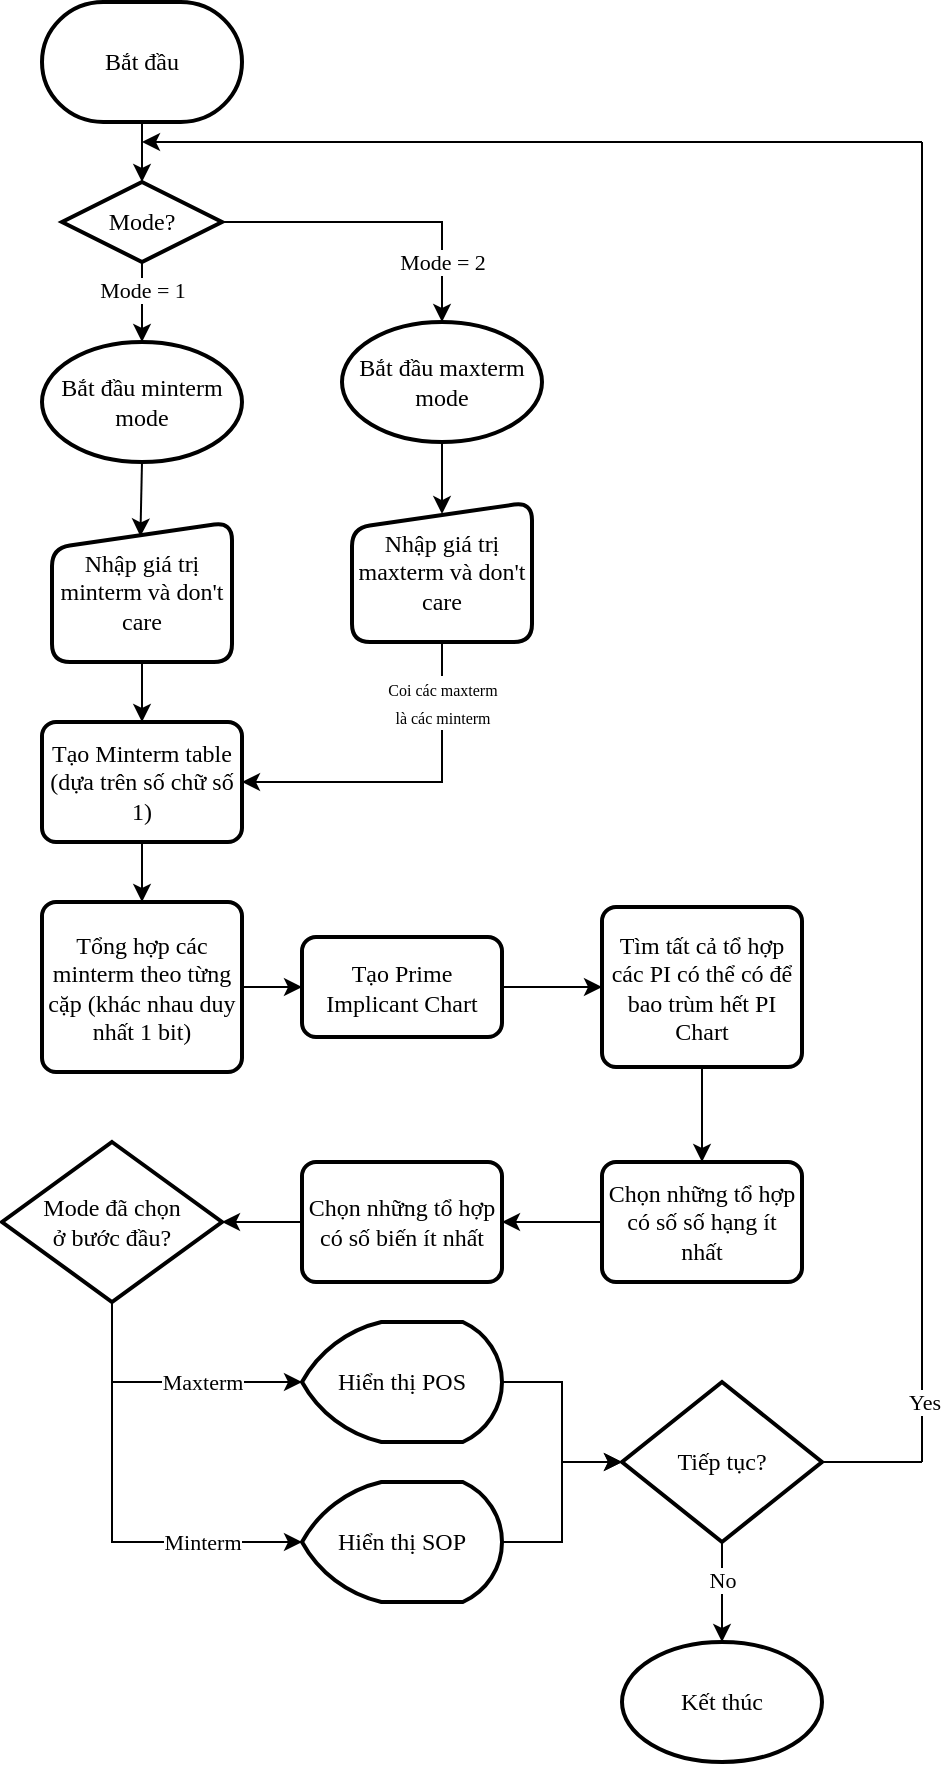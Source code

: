 <mxfile version="13.10.4" type="github">
  <diagram id="C5RBs43oDa-KdzZeNtuy" name="Page-1">
    <mxGraphModel dx="1390" dy="735" grid="1" gridSize="10" guides="1" tooltips="1" connect="1" arrows="1" fold="1" page="1" pageScale="1" pageWidth="1169" pageHeight="827" math="0" shadow="0">
      <root>
        <mxCell id="WIyWlLk6GJQsqaUBKTNV-0" />
        <mxCell id="WIyWlLk6GJQsqaUBKTNV-1" parent="WIyWlLk6GJQsqaUBKTNV-0" />
        <mxCell id="gtXkjOMgRq_pGG1nYrA1-28" style="edgeStyle=orthogonalEdgeStyle;rounded=0;orthogonalLoop=1;jettySize=auto;html=1;entryX=0.5;entryY=0;entryDx=0;entryDy=0;entryPerimeter=0;fontFamily=Verdana;" edge="1" parent="WIyWlLk6GJQsqaUBKTNV-1" source="gtXkjOMgRq_pGG1nYrA1-10" target="gtXkjOMgRq_pGG1nYrA1-11">
          <mxGeometry relative="1" as="geometry" />
        </mxCell>
        <mxCell id="gtXkjOMgRq_pGG1nYrA1-10" value="Bắt đầu" style="strokeWidth=2;html=1;shape=mxgraph.flowchart.terminator;whiteSpace=wrap;fontFamily=Verdana;" vertex="1" parent="WIyWlLk6GJQsqaUBKTNV-1">
          <mxGeometry x="370" y="70" width="100" height="60" as="geometry" />
        </mxCell>
        <mxCell id="gtXkjOMgRq_pGG1nYrA1-31" style="edgeStyle=orthogonalEdgeStyle;rounded=0;orthogonalLoop=1;jettySize=auto;html=1;exitX=0.5;exitY=1;exitDx=0;exitDy=0;exitPerimeter=0;entryX=0.5;entryY=0;entryDx=0;entryDy=0;entryPerimeter=0;fontFamily=Verdana;" edge="1" parent="WIyWlLk6GJQsqaUBKTNV-1" source="gtXkjOMgRq_pGG1nYrA1-11" target="gtXkjOMgRq_pGG1nYrA1-13">
          <mxGeometry relative="1" as="geometry" />
        </mxCell>
        <mxCell id="gtXkjOMgRq_pGG1nYrA1-51" value="Mode = 1" style="edgeLabel;html=1;align=center;verticalAlign=middle;resizable=0;points=[];fontFamily=Verdana;" vertex="1" connectable="0" parent="gtXkjOMgRq_pGG1nYrA1-31">
          <mxGeometry x="-0.317" relative="1" as="geometry">
            <mxPoint as="offset" />
          </mxGeometry>
        </mxCell>
        <mxCell id="gtXkjOMgRq_pGG1nYrA1-32" style="edgeStyle=orthogonalEdgeStyle;rounded=0;orthogonalLoop=1;jettySize=auto;html=1;exitX=1;exitY=0.5;exitDx=0;exitDy=0;exitPerimeter=0;entryX=0.5;entryY=0;entryDx=0;entryDy=0;entryPerimeter=0;fontFamily=Verdana;" edge="1" parent="WIyWlLk6GJQsqaUBKTNV-1" source="gtXkjOMgRq_pGG1nYrA1-11" target="gtXkjOMgRq_pGG1nYrA1-26">
          <mxGeometry relative="1" as="geometry" />
        </mxCell>
        <mxCell id="gtXkjOMgRq_pGG1nYrA1-52" value="Mode = 2" style="edgeLabel;html=1;align=center;verticalAlign=middle;resizable=0;points=[];fontFamily=Verdana;" vertex="1" connectable="0" parent="gtXkjOMgRq_pGG1nYrA1-32">
          <mxGeometry x="-0.125" y="1" relative="1" as="geometry">
            <mxPoint x="40" y="21" as="offset" />
          </mxGeometry>
        </mxCell>
        <mxCell id="gtXkjOMgRq_pGG1nYrA1-11" value="&lt;div&gt;Mode?&lt;/div&gt;" style="strokeWidth=2;html=1;shape=mxgraph.flowchart.decision;whiteSpace=wrap;fontFamily=Verdana;" vertex="1" parent="WIyWlLk6GJQsqaUBKTNV-1">
          <mxGeometry x="380" y="160" width="80" height="40" as="geometry" />
        </mxCell>
        <mxCell id="gtXkjOMgRq_pGG1nYrA1-33" style="edgeStyle=orthogonalEdgeStyle;rounded=0;orthogonalLoop=1;jettySize=auto;html=1;exitX=0.5;exitY=1;exitDx=0;exitDy=0;exitPerimeter=0;entryX=0.491;entryY=0.103;entryDx=0;entryDy=0;entryPerimeter=0;fontFamily=Verdana;" edge="1" parent="WIyWlLk6GJQsqaUBKTNV-1" source="gtXkjOMgRq_pGG1nYrA1-13" target="gtXkjOMgRq_pGG1nYrA1-15">
          <mxGeometry relative="1" as="geometry" />
        </mxCell>
        <mxCell id="gtXkjOMgRq_pGG1nYrA1-13" value="Bắt đầu minterm mode" style="strokeWidth=2;html=1;shape=mxgraph.flowchart.start_1;whiteSpace=wrap;fontFamily=Verdana;" vertex="1" parent="WIyWlLk6GJQsqaUBKTNV-1">
          <mxGeometry x="370" y="240" width="100" height="60" as="geometry" />
        </mxCell>
        <mxCell id="gtXkjOMgRq_pGG1nYrA1-35" value="" style="edgeStyle=orthogonalEdgeStyle;rounded=0;orthogonalLoop=1;jettySize=auto;html=1;fontFamily=Verdana;" edge="1" parent="WIyWlLk6GJQsqaUBKTNV-1" source="gtXkjOMgRq_pGG1nYrA1-15" target="gtXkjOMgRq_pGG1nYrA1-17">
          <mxGeometry relative="1" as="geometry" />
        </mxCell>
        <mxCell id="gtXkjOMgRq_pGG1nYrA1-15" value="Nhập giá trị minterm và don&#39;t care" style="html=1;strokeWidth=2;shape=manualInput;whiteSpace=wrap;rounded=1;size=13;arcSize=18;fontFamily=Verdana;" vertex="1" parent="WIyWlLk6GJQsqaUBKTNV-1">
          <mxGeometry x="375" y="330" width="90" height="70" as="geometry" />
        </mxCell>
        <mxCell id="gtXkjOMgRq_pGG1nYrA1-38" value="" style="edgeStyle=orthogonalEdgeStyle;rounded=0;orthogonalLoop=1;jettySize=auto;html=1;fontFamily=Verdana;" edge="1" parent="WIyWlLk6GJQsqaUBKTNV-1" source="gtXkjOMgRq_pGG1nYrA1-17" target="gtXkjOMgRq_pGG1nYrA1-19">
          <mxGeometry relative="1" as="geometry" />
        </mxCell>
        <mxCell id="gtXkjOMgRq_pGG1nYrA1-17" value="Tạo Minterm table (dựa trên số chữ số 1)" style="rounded=1;whiteSpace=wrap;html=1;absoluteArcSize=1;arcSize=14;strokeWidth=2;fontFamily=Verdana;" vertex="1" parent="WIyWlLk6GJQsqaUBKTNV-1">
          <mxGeometry x="370" y="430" width="100" height="60" as="geometry" />
        </mxCell>
        <mxCell id="gtXkjOMgRq_pGG1nYrA1-47" style="edgeStyle=orthogonalEdgeStyle;rounded=0;orthogonalLoop=1;jettySize=auto;html=1;entryX=0;entryY=0.5;entryDx=0;entryDy=0;fontFamily=Verdana;" edge="1" parent="WIyWlLk6GJQsqaUBKTNV-1" source="gtXkjOMgRq_pGG1nYrA1-18" target="gtXkjOMgRq_pGG1nYrA1-20">
          <mxGeometry relative="1" as="geometry" />
        </mxCell>
        <mxCell id="gtXkjOMgRq_pGG1nYrA1-18" value="Tạo Prime Implicant Chart" style="rounded=1;whiteSpace=wrap;html=1;absoluteArcSize=1;arcSize=14;strokeWidth=2;fontFamily=Verdana;" vertex="1" parent="WIyWlLk6GJQsqaUBKTNV-1">
          <mxGeometry x="500" y="537.5" width="100" height="50" as="geometry" />
        </mxCell>
        <mxCell id="gtXkjOMgRq_pGG1nYrA1-46" style="edgeStyle=orthogonalEdgeStyle;rounded=0;orthogonalLoop=1;jettySize=auto;html=1;entryX=0;entryY=0.5;entryDx=0;entryDy=0;fontFamily=Verdana;" edge="1" parent="WIyWlLk6GJQsqaUBKTNV-1" source="gtXkjOMgRq_pGG1nYrA1-19" target="gtXkjOMgRq_pGG1nYrA1-18">
          <mxGeometry relative="1" as="geometry" />
        </mxCell>
        <mxCell id="gtXkjOMgRq_pGG1nYrA1-19" value="Tổng hợp các minterm theo từng cặp (khác nhau duy nhất 1 bit)" style="rounded=1;whiteSpace=wrap;html=1;absoluteArcSize=1;arcSize=14;strokeWidth=2;fontFamily=Verdana;" vertex="1" parent="WIyWlLk6GJQsqaUBKTNV-1">
          <mxGeometry x="370" y="520" width="100" height="85" as="geometry" />
        </mxCell>
        <mxCell id="gtXkjOMgRq_pGG1nYrA1-48" style="edgeStyle=orthogonalEdgeStyle;rounded=0;orthogonalLoop=1;jettySize=auto;html=1;entryX=0.5;entryY=0;entryDx=0;entryDy=0;fontFamily=Verdana;" edge="1" parent="WIyWlLk6GJQsqaUBKTNV-1" source="gtXkjOMgRq_pGG1nYrA1-20" target="gtXkjOMgRq_pGG1nYrA1-21">
          <mxGeometry relative="1" as="geometry" />
        </mxCell>
        <mxCell id="gtXkjOMgRq_pGG1nYrA1-20" value="Tìm tất cả tổ hợp các PI có thể có để bao trùm hết PI Chart" style="rounded=1;whiteSpace=wrap;html=1;absoluteArcSize=1;arcSize=14;strokeWidth=2;fontFamily=Verdana;" vertex="1" parent="WIyWlLk6GJQsqaUBKTNV-1">
          <mxGeometry x="650" y="522.5" width="100" height="80" as="geometry" />
        </mxCell>
        <mxCell id="gtXkjOMgRq_pGG1nYrA1-49" style="edgeStyle=orthogonalEdgeStyle;rounded=0;orthogonalLoop=1;jettySize=auto;html=1;entryX=1;entryY=0.5;entryDx=0;entryDy=0;fontFamily=Verdana;" edge="1" parent="WIyWlLk6GJQsqaUBKTNV-1" source="gtXkjOMgRq_pGG1nYrA1-21" target="gtXkjOMgRq_pGG1nYrA1-22">
          <mxGeometry relative="1" as="geometry" />
        </mxCell>
        <mxCell id="gtXkjOMgRq_pGG1nYrA1-21" value="Chọn những tổ hợp có số số hạng ít nhất" style="rounded=1;whiteSpace=wrap;html=1;absoluteArcSize=1;arcSize=14;strokeWidth=2;fontFamily=Verdana;" vertex="1" parent="WIyWlLk6GJQsqaUBKTNV-1">
          <mxGeometry x="650" y="650" width="100" height="60" as="geometry" />
        </mxCell>
        <mxCell id="gtXkjOMgRq_pGG1nYrA1-53" style="edgeStyle=orthogonalEdgeStyle;rounded=0;orthogonalLoop=1;jettySize=auto;html=1;entryX=1;entryY=0.5;entryDx=0;entryDy=0;entryPerimeter=0;fontFamily=Verdana;" edge="1" parent="WIyWlLk6GJQsqaUBKTNV-1" source="gtXkjOMgRq_pGG1nYrA1-22" target="gtXkjOMgRq_pGG1nYrA1-23">
          <mxGeometry relative="1" as="geometry" />
        </mxCell>
        <mxCell id="gtXkjOMgRq_pGG1nYrA1-22" value="Chọn những tổ hợp có số biến ít nhất" style="rounded=1;whiteSpace=wrap;html=1;absoluteArcSize=1;arcSize=14;strokeWidth=2;fontFamily=Verdana;" vertex="1" parent="WIyWlLk6GJQsqaUBKTNV-1">
          <mxGeometry x="500" y="650" width="100" height="60" as="geometry" />
        </mxCell>
        <mxCell id="gtXkjOMgRq_pGG1nYrA1-55" value="Maxterm" style="edgeStyle=orthogonalEdgeStyle;rounded=0;orthogonalLoop=1;jettySize=auto;html=1;entryX=0;entryY=0.5;entryDx=0;entryDy=0;entryPerimeter=0;fontFamily=Verdana;" edge="1" parent="WIyWlLk6GJQsqaUBKTNV-1" source="gtXkjOMgRq_pGG1nYrA1-23" target="gtXkjOMgRq_pGG1nYrA1-25">
          <mxGeometry x="0.259" relative="1" as="geometry">
            <Array as="points">
              <mxPoint x="405" y="760" />
            </Array>
            <mxPoint as="offset" />
          </mxGeometry>
        </mxCell>
        <mxCell id="gtXkjOMgRq_pGG1nYrA1-56" style="edgeStyle=orthogonalEdgeStyle;rounded=0;orthogonalLoop=1;jettySize=auto;html=1;entryX=0;entryY=0.5;entryDx=0;entryDy=0;entryPerimeter=0;fontFamily=Verdana;" edge="1" parent="WIyWlLk6GJQsqaUBKTNV-1" source="gtXkjOMgRq_pGG1nYrA1-23" target="gtXkjOMgRq_pGG1nYrA1-24">
          <mxGeometry relative="1" as="geometry">
            <Array as="points">
              <mxPoint x="405" y="840" />
            </Array>
          </mxGeometry>
        </mxCell>
        <mxCell id="gtXkjOMgRq_pGG1nYrA1-57" value="Minterm" style="edgeLabel;html=1;align=center;verticalAlign=middle;resizable=0;points=[];fontFamily=Verdana;" vertex="1" connectable="0" parent="gtXkjOMgRq_pGG1nYrA1-56">
          <mxGeometry x="0.336" y="-1" relative="1" as="geometry">
            <mxPoint x="21.59" y="-1.03" as="offset" />
          </mxGeometry>
        </mxCell>
        <mxCell id="gtXkjOMgRq_pGG1nYrA1-23" value="&lt;div&gt;Mode đã chọn&lt;/div&gt;&lt;div&gt; ở bước đầu?&lt;/div&gt;" style="strokeWidth=2;html=1;shape=mxgraph.flowchart.decision;whiteSpace=wrap;fontFamily=Verdana;" vertex="1" parent="WIyWlLk6GJQsqaUBKTNV-1">
          <mxGeometry x="350" y="640" width="110" height="80" as="geometry" />
        </mxCell>
        <mxCell id="gtXkjOMgRq_pGG1nYrA1-60" style="edgeStyle=orthogonalEdgeStyle;rounded=0;orthogonalLoop=1;jettySize=auto;html=1;entryX=0;entryY=0.5;entryDx=0;entryDy=0;entryPerimeter=0;fontFamily=Verdana;" edge="1" parent="WIyWlLk6GJQsqaUBKTNV-1" source="gtXkjOMgRq_pGG1nYrA1-24" target="gtXkjOMgRq_pGG1nYrA1-58">
          <mxGeometry relative="1" as="geometry" />
        </mxCell>
        <mxCell id="gtXkjOMgRq_pGG1nYrA1-24" value="Hiển thị SOP" style="strokeWidth=2;html=1;shape=mxgraph.flowchart.display;whiteSpace=wrap;fontFamily=Verdana;" vertex="1" parent="WIyWlLk6GJQsqaUBKTNV-1">
          <mxGeometry x="500" y="810" width="100" height="60" as="geometry" />
        </mxCell>
        <mxCell id="gtXkjOMgRq_pGG1nYrA1-59" style="edgeStyle=orthogonalEdgeStyle;rounded=0;orthogonalLoop=1;jettySize=auto;html=1;entryX=0;entryY=0.5;entryDx=0;entryDy=0;entryPerimeter=0;fontFamily=Verdana;" edge="1" parent="WIyWlLk6GJQsqaUBKTNV-1" source="gtXkjOMgRq_pGG1nYrA1-25" target="gtXkjOMgRq_pGG1nYrA1-58">
          <mxGeometry relative="1" as="geometry" />
        </mxCell>
        <mxCell id="gtXkjOMgRq_pGG1nYrA1-25" value="Hiển thị POS" style="strokeWidth=2;html=1;shape=mxgraph.flowchart.display;whiteSpace=wrap;fontFamily=Verdana;" vertex="1" parent="WIyWlLk6GJQsqaUBKTNV-1">
          <mxGeometry x="500" y="730" width="100" height="60" as="geometry" />
        </mxCell>
        <mxCell id="gtXkjOMgRq_pGG1nYrA1-34" value="" style="edgeStyle=orthogonalEdgeStyle;rounded=0;orthogonalLoop=1;jettySize=auto;html=1;fontFamily=Verdana;entryX=0.5;entryY=0.086;entryDx=0;entryDy=0;entryPerimeter=0;" edge="1" parent="WIyWlLk6GJQsqaUBKTNV-1" source="gtXkjOMgRq_pGG1nYrA1-26" target="gtXkjOMgRq_pGG1nYrA1-27">
          <mxGeometry relative="1" as="geometry" />
        </mxCell>
        <mxCell id="gtXkjOMgRq_pGG1nYrA1-26" value="Bắt đầu maxterm mode" style="strokeWidth=2;html=1;shape=mxgraph.flowchart.start_1;whiteSpace=wrap;fontFamily=Verdana;" vertex="1" parent="WIyWlLk6GJQsqaUBKTNV-1">
          <mxGeometry x="520" y="230" width="100" height="60" as="geometry" />
        </mxCell>
        <mxCell id="gtXkjOMgRq_pGG1nYrA1-37" value="&lt;div&gt;&lt;font style=&quot;font-size: 8px&quot;&gt;Coi các maxterm &lt;br&gt;&lt;/font&gt;&lt;/div&gt;&lt;div&gt;&lt;font style=&quot;font-size: 8px&quot;&gt;là các minterm&lt;/font&gt;&lt;/div&gt;" style="edgeStyle=orthogonalEdgeStyle;rounded=0;orthogonalLoop=1;jettySize=auto;html=1;entryX=1;entryY=0.5;entryDx=0;entryDy=0;fontFamily=Verdana;exitX=0.5;exitY=1;exitDx=0;exitDy=0;" edge="1" parent="WIyWlLk6GJQsqaUBKTNV-1" source="gtXkjOMgRq_pGG1nYrA1-27" target="gtXkjOMgRq_pGG1nYrA1-17">
          <mxGeometry x="-0.647" relative="1" as="geometry">
            <Array as="points">
              <mxPoint x="570" y="460" />
            </Array>
            <mxPoint as="offset" />
          </mxGeometry>
        </mxCell>
        <mxCell id="gtXkjOMgRq_pGG1nYrA1-27" value="Nhập giá trị maxterm và don&#39;t care" style="html=1;strokeWidth=2;shape=manualInput;whiteSpace=wrap;rounded=1;size=13;arcSize=18;fontFamily=Verdana;" vertex="1" parent="WIyWlLk6GJQsqaUBKTNV-1">
          <mxGeometry x="525" y="320" width="90" height="70" as="geometry" />
        </mxCell>
        <mxCell id="gtXkjOMgRq_pGG1nYrA1-68" style="edgeStyle=orthogonalEdgeStyle;rounded=0;orthogonalLoop=1;jettySize=auto;html=1;entryX=0.5;entryY=0;entryDx=0;entryDy=0;entryPerimeter=0;fontFamily=Verdana;" edge="1" parent="WIyWlLk6GJQsqaUBKTNV-1" source="gtXkjOMgRq_pGG1nYrA1-58" target="gtXkjOMgRq_pGG1nYrA1-67">
          <mxGeometry relative="1" as="geometry" />
        </mxCell>
        <mxCell id="gtXkjOMgRq_pGG1nYrA1-69" value="No" style="edgeLabel;html=1;align=center;verticalAlign=middle;resizable=0;points=[];fontFamily=Verdana;" vertex="1" connectable="0" parent="gtXkjOMgRq_pGG1nYrA1-68">
          <mxGeometry x="-0.233" y="1" relative="1" as="geometry">
            <mxPoint x="-1" as="offset" />
          </mxGeometry>
        </mxCell>
        <mxCell id="gtXkjOMgRq_pGG1nYrA1-58" value="Tiếp tục?" style="strokeWidth=2;html=1;shape=mxgraph.flowchart.decision;whiteSpace=wrap;fontFamily=Verdana;" vertex="1" parent="WIyWlLk6GJQsqaUBKTNV-1">
          <mxGeometry x="660" y="760" width="100" height="80" as="geometry" />
        </mxCell>
        <mxCell id="gtXkjOMgRq_pGG1nYrA1-63" value="" style="endArrow=classic;html=1;fontFamily=Verdana;" edge="1" parent="WIyWlLk6GJQsqaUBKTNV-1">
          <mxGeometry width="50" height="50" relative="1" as="geometry">
            <mxPoint x="810" y="140" as="sourcePoint" />
            <mxPoint x="420" y="140" as="targetPoint" />
          </mxGeometry>
        </mxCell>
        <mxCell id="gtXkjOMgRq_pGG1nYrA1-64" value="" style="endArrow=none;html=1;fontFamily=Verdana;" edge="1" parent="WIyWlLk6GJQsqaUBKTNV-1">
          <mxGeometry width="50" height="50" relative="1" as="geometry">
            <mxPoint x="810" y="800" as="sourcePoint" />
            <mxPoint x="810" y="140" as="targetPoint" />
          </mxGeometry>
        </mxCell>
        <mxCell id="gtXkjOMgRq_pGG1nYrA1-66" value="Yes" style="edgeLabel;html=1;align=center;verticalAlign=middle;resizable=0;points=[];fontFamily=Verdana;" vertex="1" connectable="0" parent="gtXkjOMgRq_pGG1nYrA1-64">
          <mxGeometry x="-0.87" y="-1" relative="1" as="geometry">
            <mxPoint y="12.86" as="offset" />
          </mxGeometry>
        </mxCell>
        <mxCell id="gtXkjOMgRq_pGG1nYrA1-65" value="" style="endArrow=none;html=1;fontFamily=Verdana;" edge="1" parent="WIyWlLk6GJQsqaUBKTNV-1" source="gtXkjOMgRq_pGG1nYrA1-58">
          <mxGeometry width="50" height="50" relative="1" as="geometry">
            <mxPoint x="630" y="780" as="sourcePoint" />
            <mxPoint x="810" y="800" as="targetPoint" />
          </mxGeometry>
        </mxCell>
        <mxCell id="gtXkjOMgRq_pGG1nYrA1-67" value="Kết thúc" style="strokeWidth=2;html=1;shape=mxgraph.flowchart.start_1;whiteSpace=wrap;fontFamily=Verdana;" vertex="1" parent="WIyWlLk6GJQsqaUBKTNV-1">
          <mxGeometry x="660" y="890" width="100" height="60" as="geometry" />
        </mxCell>
      </root>
    </mxGraphModel>
  </diagram>
</mxfile>

